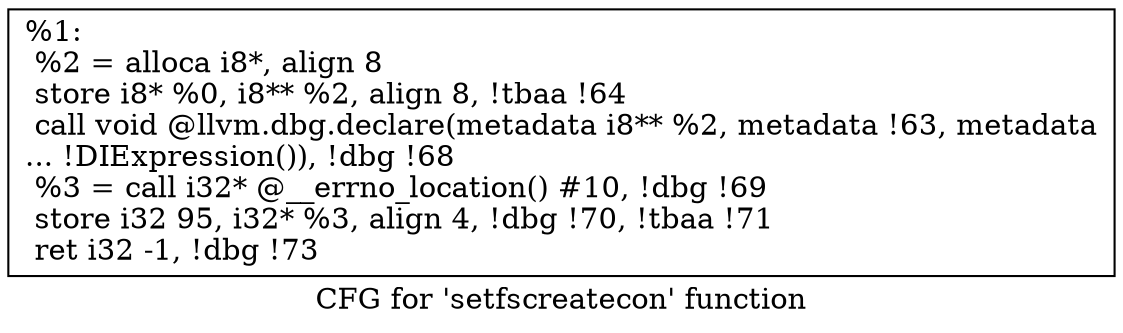 digraph "CFG for 'setfscreatecon' function" {
	label="CFG for 'setfscreatecon' function";

	Node0x1d064f0 [shape=record,label="{%1:\l  %2 = alloca i8*, align 8\l  store i8* %0, i8** %2, align 8, !tbaa !64\l  call void @llvm.dbg.declare(metadata i8** %2, metadata !63, metadata\l... !DIExpression()), !dbg !68\l  %3 = call i32* @__errno_location() #10, !dbg !69\l  store i32 95, i32* %3, align 4, !dbg !70, !tbaa !71\l  ret i32 -1, !dbg !73\l}"];
}
